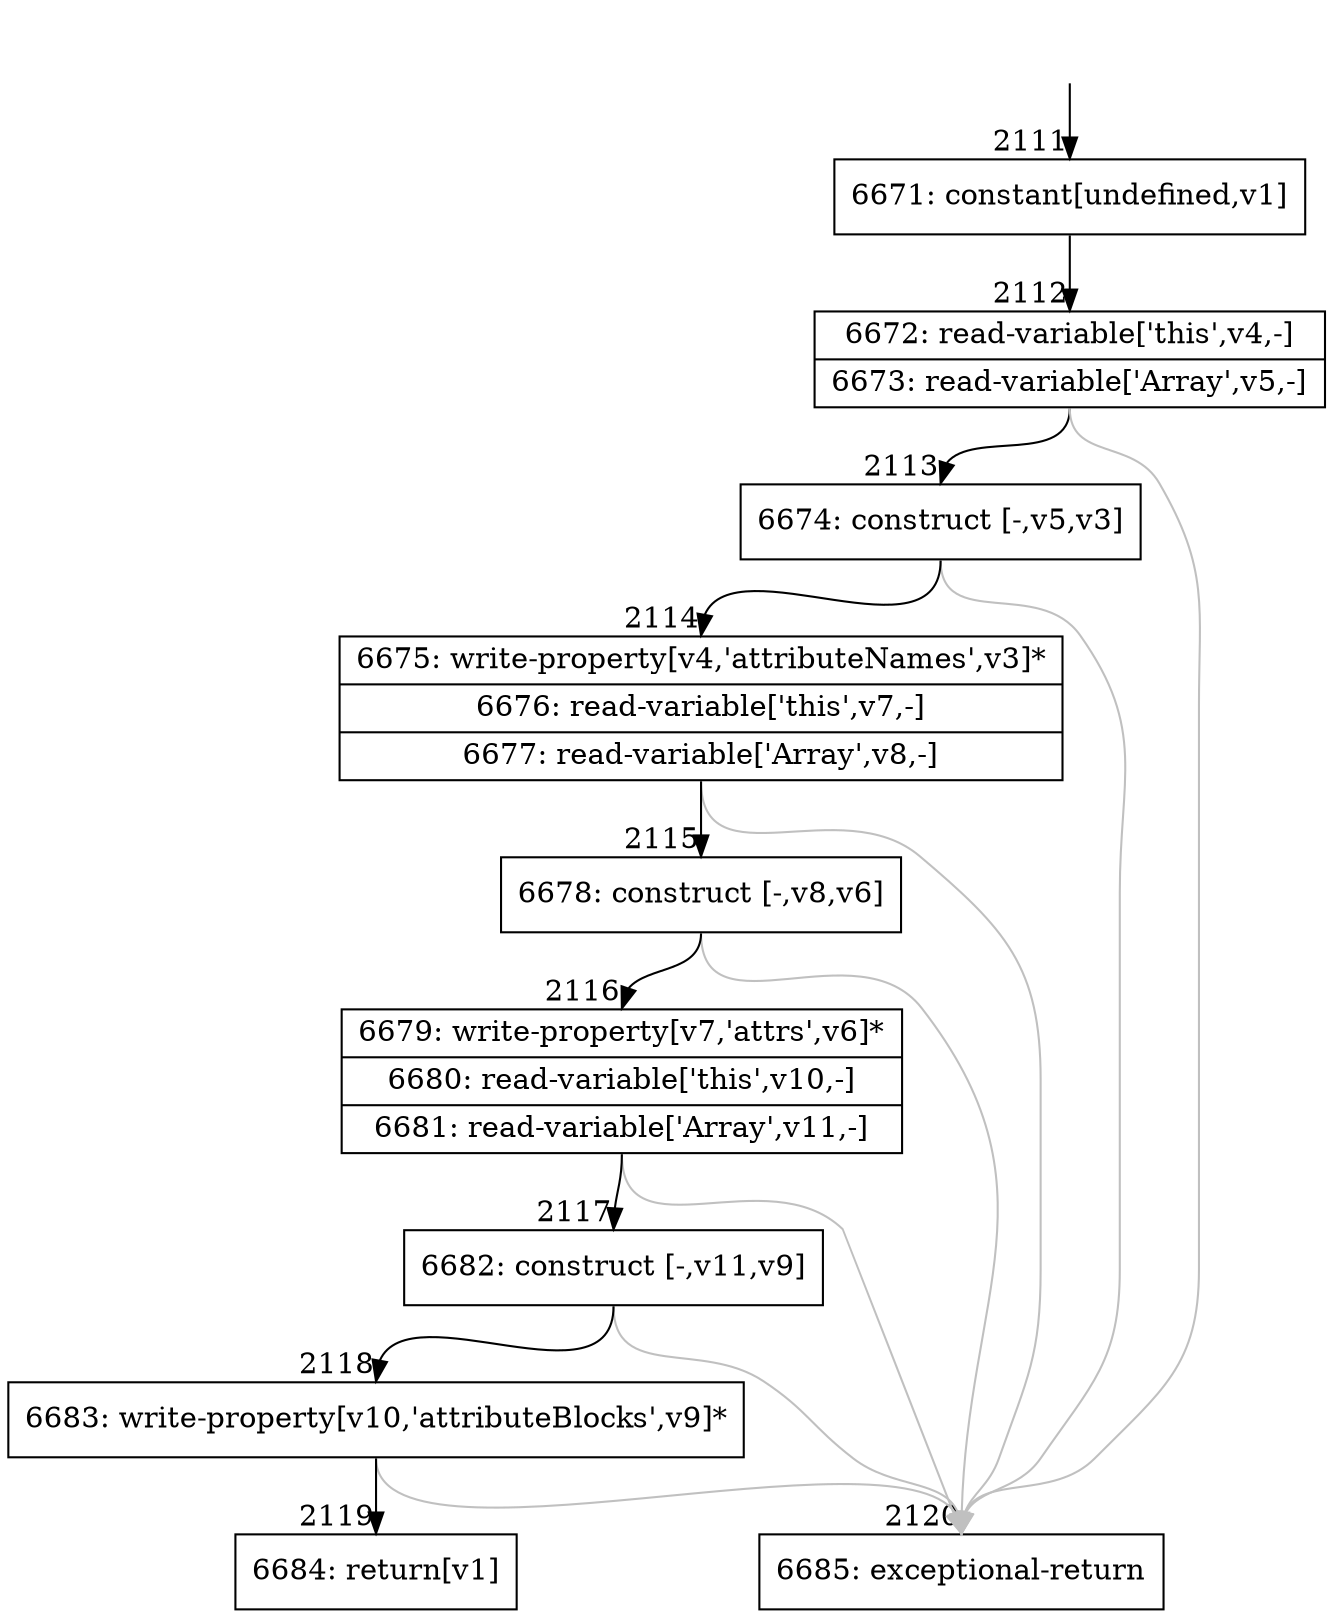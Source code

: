digraph {
rankdir="TD"
BB_entry108[shape=none,label=""];
BB_entry108 -> BB2111 [tailport=s, headport=n, headlabel="    2111"]
BB2111 [shape=record label="{6671: constant[undefined,v1]}" ] 
BB2111 -> BB2112 [tailport=s, headport=n, headlabel="      2112"]
BB2112 [shape=record label="{6672: read-variable['this',v4,-]|6673: read-variable['Array',v5,-]}" ] 
BB2112 -> BB2113 [tailport=s, headport=n, headlabel="      2113"]
BB2112 -> BB2120 [tailport=s, headport=n, color=gray, headlabel="      2120"]
BB2113 [shape=record label="{6674: construct [-,v5,v3]}" ] 
BB2113 -> BB2114 [tailport=s, headport=n, headlabel="      2114"]
BB2113 -> BB2120 [tailport=s, headport=n, color=gray]
BB2114 [shape=record label="{6675: write-property[v4,'attributeNames',v3]*|6676: read-variable['this',v7,-]|6677: read-variable['Array',v8,-]}" ] 
BB2114 -> BB2115 [tailport=s, headport=n, headlabel="      2115"]
BB2114 -> BB2120 [tailport=s, headport=n, color=gray]
BB2115 [shape=record label="{6678: construct [-,v8,v6]}" ] 
BB2115 -> BB2116 [tailport=s, headport=n, headlabel="      2116"]
BB2115 -> BB2120 [tailport=s, headport=n, color=gray]
BB2116 [shape=record label="{6679: write-property[v7,'attrs',v6]*|6680: read-variable['this',v10,-]|6681: read-variable['Array',v11,-]}" ] 
BB2116 -> BB2117 [tailport=s, headport=n, headlabel="      2117"]
BB2116 -> BB2120 [tailport=s, headport=n, color=gray]
BB2117 [shape=record label="{6682: construct [-,v11,v9]}" ] 
BB2117 -> BB2118 [tailport=s, headport=n, headlabel="      2118"]
BB2117 -> BB2120 [tailport=s, headport=n, color=gray]
BB2118 [shape=record label="{6683: write-property[v10,'attributeBlocks',v9]*}" ] 
BB2118 -> BB2119 [tailport=s, headport=n, headlabel="      2119"]
BB2118 -> BB2120 [tailport=s, headport=n, color=gray]
BB2119 [shape=record label="{6684: return[v1]}" ] 
BB2120 [shape=record label="{6685: exceptional-return}" ] 
//#$~ 2136
}
